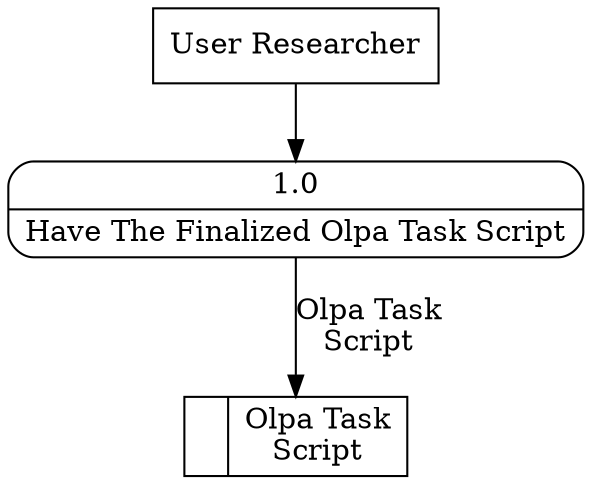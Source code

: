 digraph dfd2{ 
node[shape=record]
200 [label="<f0>  |<f1> Olpa Task\nScript " ];
201 [label="User Researcher" shape=box];
202 [label="{<f0> 1.0|<f1> Have The Finalized Olpa Task Script }" shape=Mrecord];
201 -> 202
202 -> 200 [label="Olpa Task\nScript"]
}